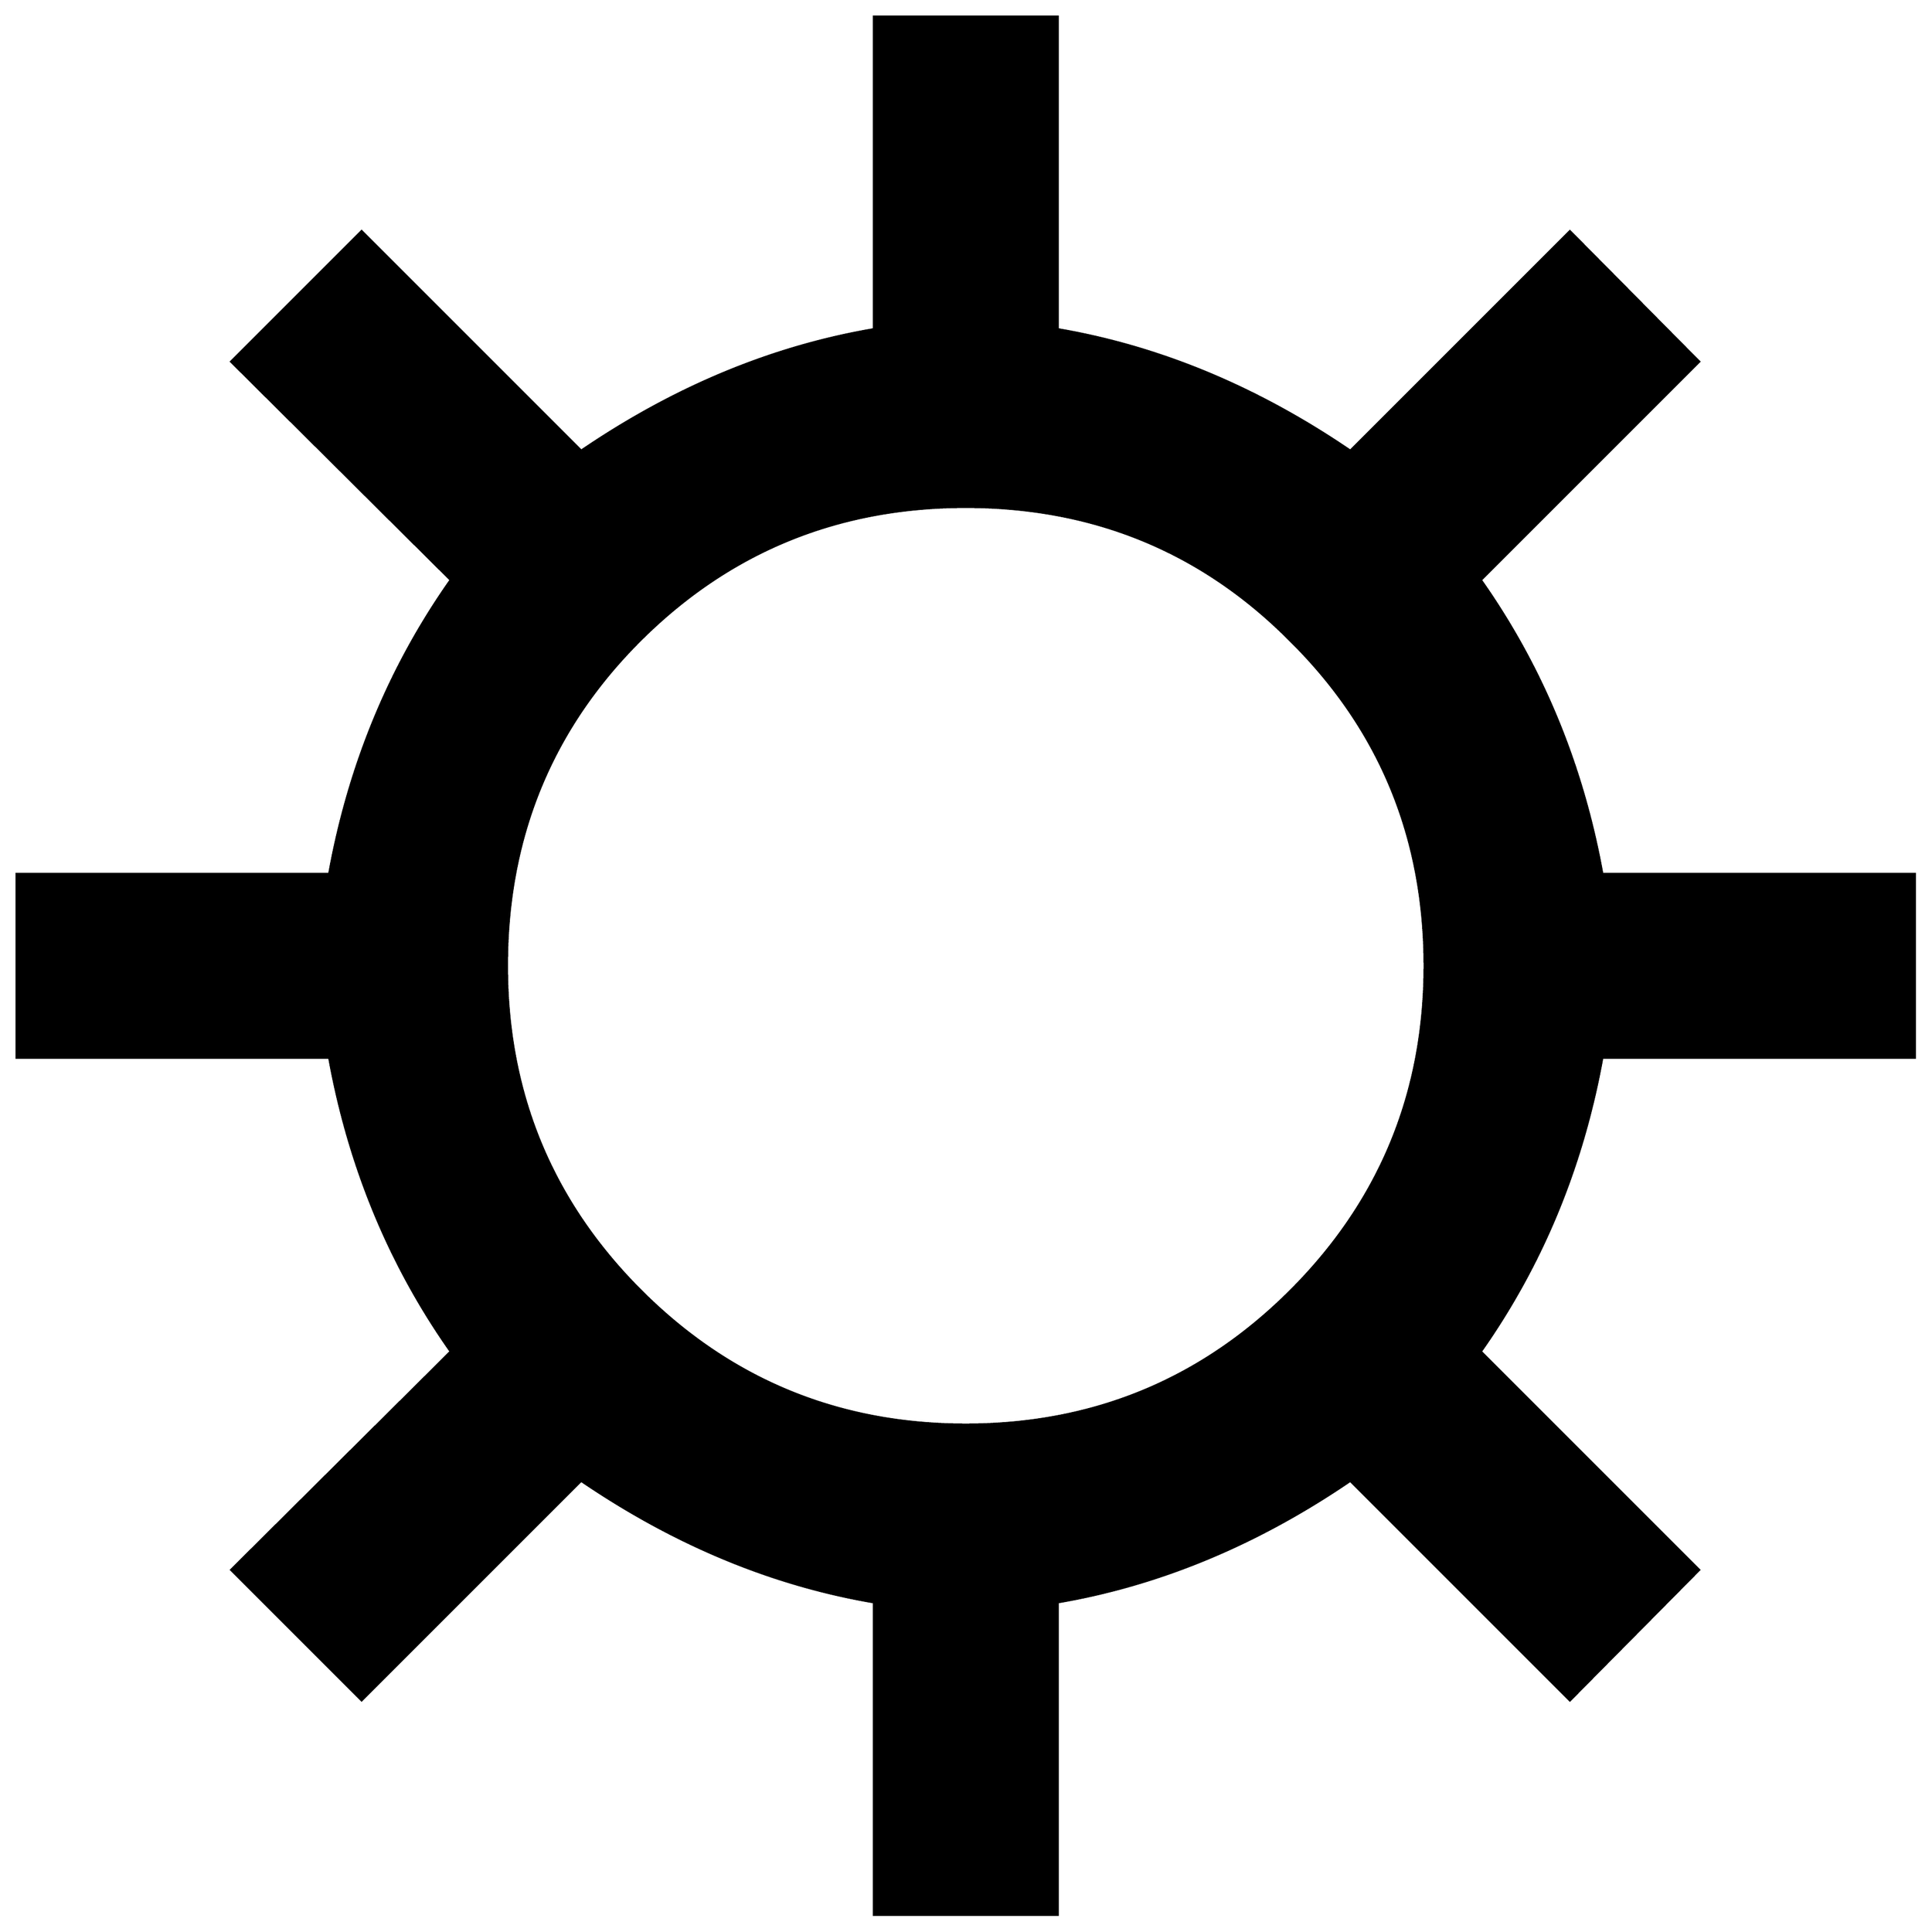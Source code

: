 


\begin{tikzpicture}[y=0.80pt, x=0.80pt, yscale=-1.0, xscale=1.0, inner sep=0pt, outer sep=0pt]
\begin{scope}[shift={(100.0,1864.0)},nonzero rule]
  \path[draw=.,fill=.,line width=1.600pt] (1536.0,-666.0) --
    (1284.0,-666.0) .. controls (1268.0,-578.0) and
    (1235.333,-499.0) .. (1186.0,-429.0) -- (1362.0,-253.0) --
    (1258.0,-148.0) -- (1081.0,-325.0) .. controls
    (1005.667,-273.667) and (927.0,-241.0) .. (845.0,-227.0) --
    (845.0,25.0) -- (697.0,25.0) -- (697.0,-227.0) .. controls
    (615.0,-241.0) and (536.333,-273.667) .. (461.0,-325.0) --
    (284.0,-148.0) -- (179.0,-253.0) -- (356.0,-429.0) ..
    controls (306.667,-499.0) and (274.0,-578.0) .. (258.0,-666.0)
    -- (6.0,-666.0) -- (6.0,-814.0) -- (258.0,-814.0) ..
    controls (274.0,-902.0) and (306.667,-981.0) ..
    (356.0,-1051.0) -- (179.0,-1227.0) -- (284.0,-1332.0) --
    (461.0,-1155.0) .. controls (536.333,-1206.333) and
    (615.0,-1239.0) .. (697.0,-1253.0) -- (697.0,-1505.0) --
    (845.0,-1505.0) -- (845.0,-1253.0) .. controls
    (927.0,-1239.0) and (1005.667,-1206.333) .. (1081.0,-1155.0) --
    (1258.0,-1332.0) -- (1362.0,-1227.0) -- (1186.0,-1051.0) ..
    controls (1235.333,-981.0) and (1268.0,-902.0) ..
    (1284.0,-814.0) -- (1536.0,-814.0) -- (1536.0,-666.0) --
    cycle(1141.0,-740.0) .. controls (1141.0,-843.333) and
    (1105.0,-930.667) .. (1033.0,-1002.0) .. controls
    (961.667,-1074.0) and (874.333,-1110.0) .. (771.0,-1110.0) ..
    controls (667.667,-1110.0) and (580.0,-1074.0) ..
    (508.0,-1002.0) .. controls (436.667,-930.667) and
    (401.0,-843.333) .. (401.0,-740.0) .. controls (401.0,-637.333)
    and (437.0,-550.0) .. (509.0,-478.0) .. controls
    (581.0,-406.0) and (668.333,-370.0) .. (771.0,-370.0) ..
    controls (873.667,-370.0) and (961.0,-406.0) ..
    (1033.0,-478.0) .. controls (1105.0,-550.0) and
    (1141.0,-637.333) .. (1141.0,-740.0) -- cycle;
\end{scope}

\end{tikzpicture}

